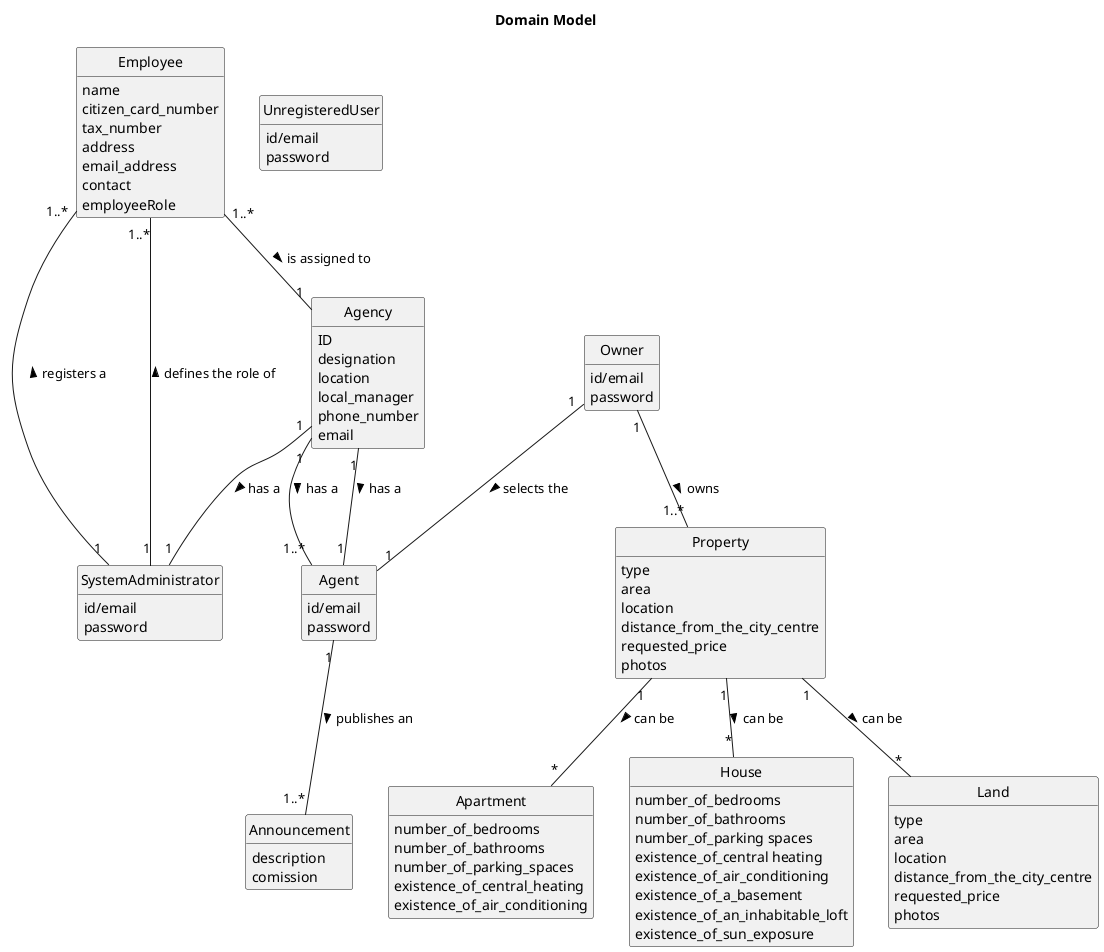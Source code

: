 @startuml
skinparam monochrome true
skinparam packageStyle rectangle
skinparam shadowing false
'skinparam linetype ortho
'left to right direction
skinparam classAttributeIconSize 0
hide circle
hide methods

title Domain Model


class Employee{
name
citizen_card_number
tax_number
address
email_address
contact
employeeRole
}

class SystemAdministrator{
id/email
password
}

class Agent{
id/email
password
}
class Owner{
id/email
password
}



class Agency{
ID
designation
location
local_manager
phone_number
email
}

class  UnregisteredUser{
id/email
password
}


class Property {
    type
    area
    location
    distance_from_the_city_centre
    requested_price
    photos
    }

class Announcement {
        description
        comission
      }

class Apartment{
    number_of_bedrooms
    number_of_bathrooms
    number_of_parking_spaces
    existence_of_central_heating
    existence_of_air_conditioning
}

class House{
    number_of_bedrooms
    number_of_bathrooms
    number_of_parking spaces
    existence_of_central heating
    existence_of_air_conditioning
    existence_of_a_basement
    existence_of_an_inhabitable_loft
    existence_of_sun_exposure
}

class Land{
type
area
location
distance_from_the_city_centre
requested_price
photos

}


Agent "1" -- "1..*" Announcement : publishes an >
Agency "1" -- "1..*" Agent : has a  >
SystemAdministrator "1" -- "1..*" Employee : registers a >
Employee "1..*" -- "1" Agency : is assigned to >
SystemAdministrator "1" -- "1..*" Employee : defines the role of >
Owner "1" -- "1..*" Property : owns >
Property "1" -- "*" House :  can be >
Property "1" -- "*" Apartment :  can be >
Property "1" -- "*" Land :  can be >
Owner "1" -- "1" Agent : selects the >
Agency "1" -- "1" SystemAdministrator : has a  >
Agency "1" -- "1" Agent: has a  >



@enduml